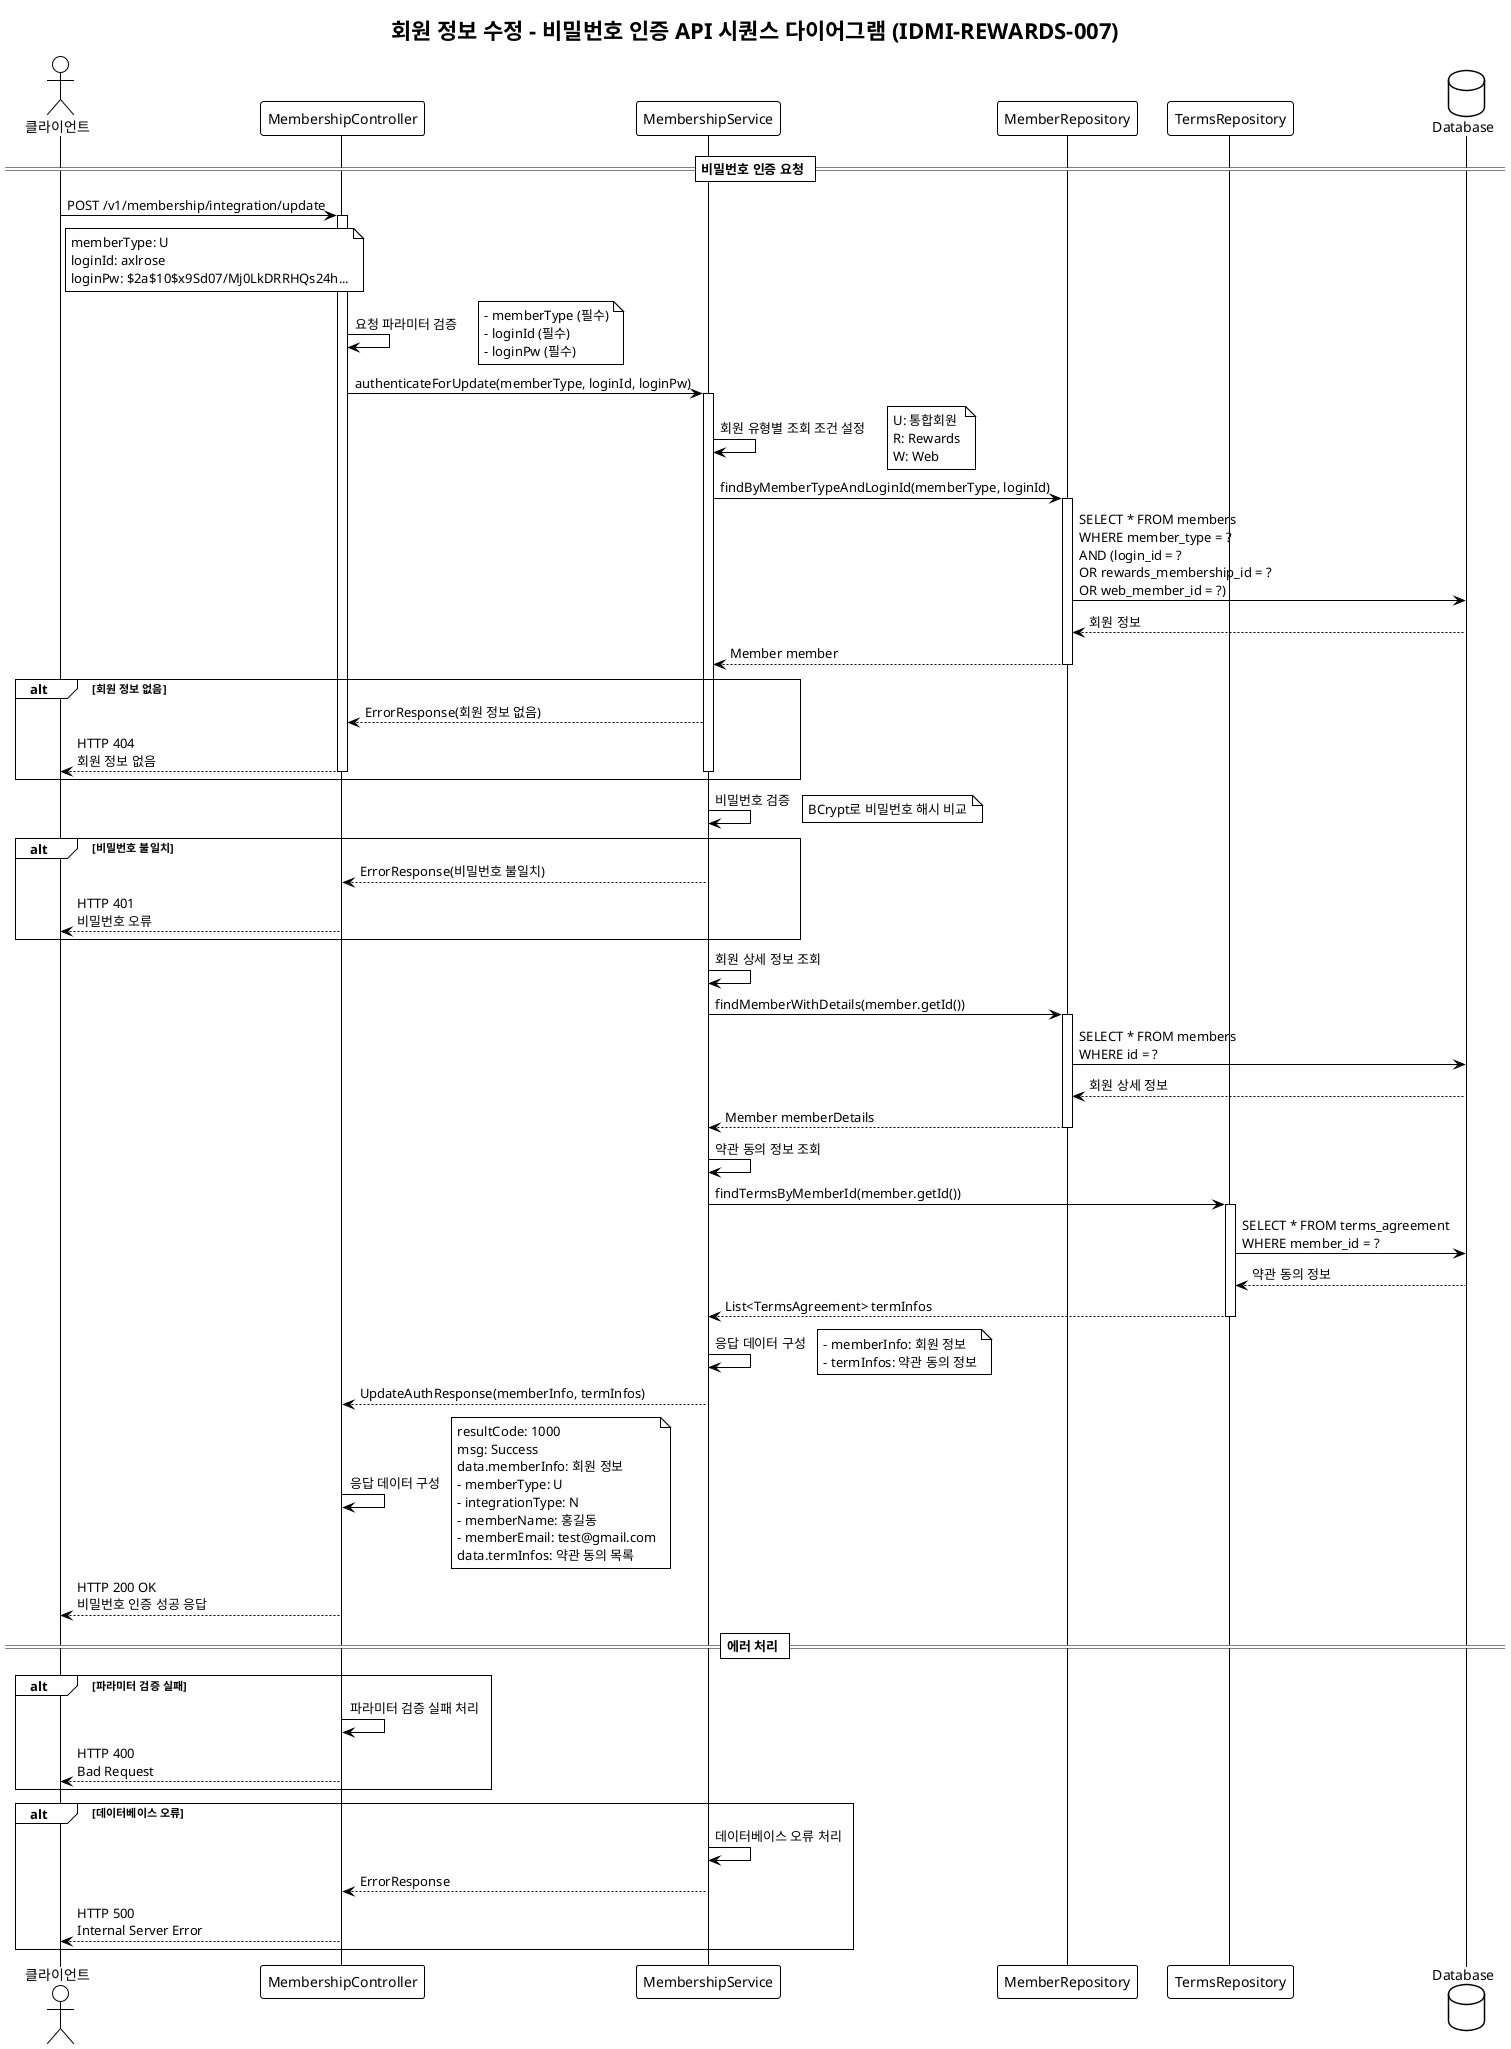 @startuml 007-update-auth-sequence
!theme plain
title 회원 정보 수정 - 비밀번호 인증 API 시퀀스 다이어그램 (IDMI-REWARDS-007)

actor Client as "클라이언트"
participant Controller as "MembershipController"
participant Service as "MembershipService"
participant Repository as "MemberRepository"
participant TermsRepository as "TermsRepository"
database Database as "Database"

== 비밀번호 인증 요청 ==

Client -> Controller: POST /v1/membership/integration/update
activate Controller

note right of Client: memberType: U\nloginId: axlrose\nloginPw: $2a$10$x9Sd07/Mj0LkDRRHQs24h...

Controller -> Controller: 요청 파라미터 검증
note right: - memberType (필수)\n- loginId (필수)\n- loginPw (필수)

Controller -> Service: authenticateForUpdate(memberType, loginId, loginPw)
activate Service

Service -> Service: 회원 유형별 조회 조건 설정
note right: U: 통합회원\nR: Rewards\nW: Web

Service -> Repository: findByMemberTypeAndLoginId(memberType, loginId)
activate Repository
Repository -> Database: SELECT * FROM members\nWHERE member_type = ?\nAND (login_id = ?\nOR rewards_membership_id = ?\nOR web_member_id = ?)
Database --> Repository: 회원 정보
Repository --> Service: Member member
deactivate Repository

alt 회원 정보 없음
    Service --> Controller: ErrorResponse(회원 정보 없음)
    Controller --> Client: HTTP 404\n회원 정보 없음
    deactivate Controller
    deactivate Service
end

Service -> Service: 비밀번호 검증
note right: BCrypt로 비밀번호 해시 비교

alt 비밀번호 불일치
    Service --> Controller: ErrorResponse(비밀번호 불일치)
    Controller --> Client: HTTP 401\n비밀번호 오류
    deactivate Controller
    deactivate Service
end

Service -> Service: 회원 상세 정보 조회
Service -> Repository: findMemberWithDetails(member.getId())
activate Repository
Repository -> Database: SELECT * FROM members\nWHERE id = ?
Database --> Repository: 회원 상세 정보
Repository --> Service: Member memberDetails
deactivate Repository

Service -> Service: 약관 동의 정보 조회
Service -> TermsRepository: findTermsByMemberId(member.getId())
activate TermsRepository
TermsRepository -> Database: SELECT * FROM terms_agreement\nWHERE member_id = ?
Database --> TermsRepository: 약관 동의 정보
TermsRepository --> Service: List<TermsAgreement> termInfos
deactivate TermsRepository

Service -> Service: 응답 데이터 구성
note right: - memberInfo: 회원 정보\n- termInfos: 약관 동의 정보

Service --> Controller: UpdateAuthResponse(memberInfo, termInfos)
deactivate Service

Controller -> Controller: 응답 데이터 구성
note right: resultCode: 1000\nmsg: Success\ndata.memberInfo: 회원 정보\n- memberType: U\n- integrationType: N\n- memberName: 홍길동\n- memberEmail: test@gmail.com\ndata.termInfos: 약관 동의 목록

Controller --> Client: HTTP 200 OK\n비밀번호 인증 성공 응답
deactivate Controller

== 에러 처리 ==

alt 파라미터 검증 실패
    Controller -> Controller: 파라미터 검증 실패 처리
    Controller --> Client: HTTP 400\nBad Request
end

alt 데이터베이스 오류
    Service -> Service: 데이터베이스 오류 처리
    Service --> Controller: ErrorResponse
    Controller --> Client: HTTP 500\nInternal Server Error
end

@enduml 